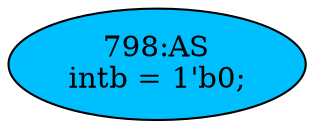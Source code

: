 strict digraph "" {
	node [label="\N"];
	"798:AS"	 [ast="<pyverilog.vparser.ast.Assign object at 0x7f0a38eaeb10>",
		def_var="['intb']",
		fillcolor=deepskyblue,
		label="798:AS
intb = 1'b0;",
		statements="[]",
		style=filled,
		typ=Assign,
		use_var="[]"];
}
